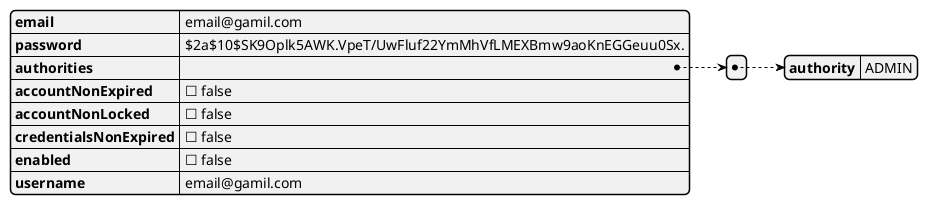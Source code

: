 @startjson
{
    "email": "email@gamil.com",
    "password": "$2a$10$SK9Oplk5AWK.VpeT/UwFluf22YmMhVfLMEXBmw9aoKnEGGeuu0Sx.",
    "authorities": [
        {
            "authority": "ADMIN"
        }
    ],
    "accountNonExpired": false,
    "accountNonLocked": false,
    "credentialsNonExpired": false,
    "enabled": false,
    "username": "email@gamil.com"
}
@endjson